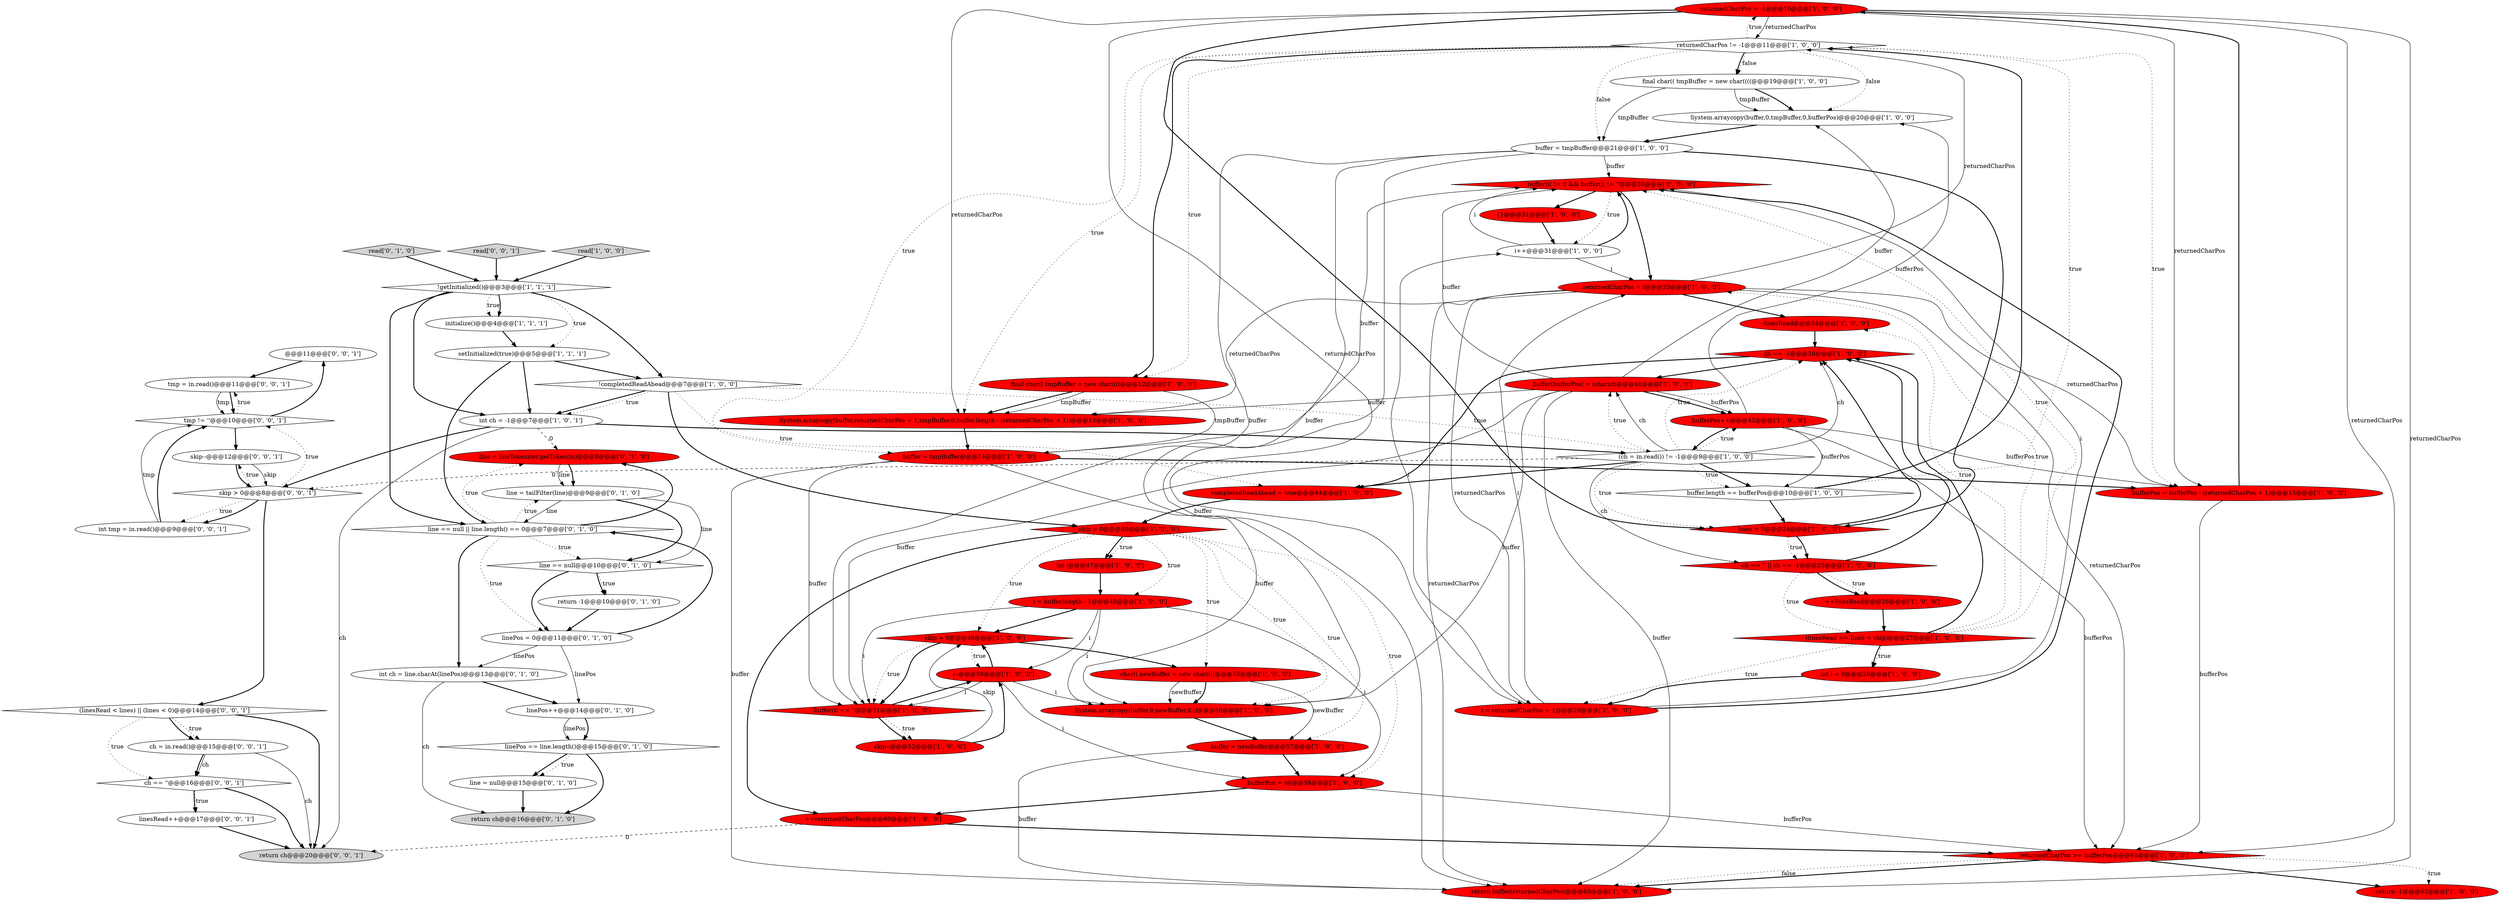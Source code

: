 digraph {
62 [style = filled, label = "@@@11@@@['0', '0', '1']", fillcolor = white, shape = ellipse image = "AAA0AAABBB3BBB"];
36 [style = filled, label = "returnedCharPos = -1@@@16@@@['1', '0', '0']", fillcolor = red, shape = ellipse image = "AAA1AAABBB1BBB"];
64 [style = filled, label = "read['0', '0', '1']", fillcolor = lightgray, shape = diamond image = "AAA0AAABBB3BBB"];
53 [style = filled, label = "return ch@@@16@@@['0', '1', '0']", fillcolor = lightgray, shape = ellipse image = "AAA0AAABBB2BBB"];
29 [style = filled, label = "char(( newBuffer = new char((((@@@55@@@['1', '0', '0']", fillcolor = red, shape = ellipse image = "AAA1AAABBB1BBB"];
22 [style = filled, label = "int i = 0@@@28@@@['1', '0', '0']", fillcolor = red, shape = ellipse image = "AAA1AAABBB1BBB"];
69 [style = filled, label = "skip--@@@12@@@['0', '0', '1']", fillcolor = white, shape = ellipse image = "AAA0AAABBB3BBB"];
54 [style = filled, label = "linePos++@@@14@@@['0', '1', '0']", fillcolor = white, shape = ellipse image = "AAA0AAABBB2BBB"];
6 [style = filled, label = "final char(( tmpBuffer = new char((((@@@19@@@['1', '0', '0']", fillcolor = white, shape = ellipse image = "AAA0AAABBB1BBB"];
32 [style = filled, label = "(ch = in.read()) != -1@@@9@@@['1', '0', '0']", fillcolor = white, shape = diamond image = "AAA0AAABBB1BBB"];
61 [style = filled, label = "(linesRead < lines) || (lines < 0)@@@14@@@['0', '0', '1']", fillcolor = white, shape = diamond image = "AAA0AAABBB3BBB"];
37 [style = filled, label = "returnedCharPos != -1@@@11@@@['1', '0', '0']", fillcolor = white, shape = diamond image = "AAA0AAABBB1BBB"];
20 [style = filled, label = "bufferPos++@@@42@@@['1', '0', '0']", fillcolor = red, shape = ellipse image = "AAA1AAABBB1BBB"];
1 [style = filled, label = "return buffer(returnedCharPos(@@@65@@@['1', '0', '0']", fillcolor = red, shape = ellipse image = "AAA1AAABBB1BBB"];
11 [style = filled, label = "skip > 0@@@46@@@['1', '0', '0']", fillcolor = red, shape = diamond image = "AAA1AAABBB1BBB"];
5 [style = filled, label = "initialize()@@@4@@@['1', '1', '1']", fillcolor = white, shape = ellipse image = "AAA0AAABBB1BBB"];
52 [style = filled, label = "int ch = line.charAt(linePos)@@@13@@@['0', '1', '0']", fillcolor = white, shape = ellipse image = "AAA0AAABBB2BBB"];
39 [style = filled, label = "(linesRead == lines + skip)@@@27@@@['1', '0', '0']", fillcolor = red, shape = diamond image = "AAA1AAABBB1BBB"];
55 [style = filled, label = "linePos == line.length()@@@15@@@['0', '1', '0']", fillcolor = white, shape = diamond image = "AAA0AAABBB2BBB"];
58 [style = filled, label = "line == null || line.length() == 0@@@7@@@['0', '1', '0']", fillcolor = white, shape = diamond image = "AAA0AAABBB2BBB"];
65 [style = filled, label = "int tmp = in.read()@@@9@@@['0', '0', '1']", fillcolor = white, shape = ellipse image = "AAA0AAABBB3BBB"];
27 [style = filled, label = "++linesRead@@@26@@@['1', '0', '0']", fillcolor = red, shape = ellipse image = "AAA1AAABBB1BBB"];
57 [style = filled, label = "line = tailFilter(line)@@@9@@@['0', '1', '0']", fillcolor = white, shape = ellipse image = "AAA0AAABBB2BBB"];
8 [style = filled, label = "buffer = newBuffer@@@57@@@['1', '0', '0']", fillcolor = red, shape = ellipse image = "AAA1AAABBB1BBB"];
41 [style = filled, label = "buffer(bufferPos( = (char)ch@@@41@@@['1', '0', '0']", fillcolor = red, shape = ellipse image = "AAA1AAABBB1BBB"];
67 [style = filled, label = "skip > 0@@@8@@@['0', '0', '1']", fillcolor = white, shape = diamond image = "AAA0AAABBB3BBB"];
40 [style = filled, label = "ch == '' || ch == -1@@@25@@@['1', '0', '0']", fillcolor = red, shape = diamond image = "AAA1AAABBB1BBB"];
28 [style = filled, label = "ch == -1@@@38@@@['1', '0', '0']", fillcolor = red, shape = diamond image = "AAA1AAABBB1BBB"];
30 [style = filled, label = "buffer = tmpBuffer@@@14@@@['1', '0', '0']", fillcolor = red, shape = ellipse image = "AAA1AAABBB1BBB"];
60 [style = filled, label = "ch = in.read()@@@15@@@['0', '0', '1']", fillcolor = white, shape = ellipse image = "AAA0AAABBB3BBB"];
63 [style = filled, label = "linesRead++@@@17@@@['0', '0', '1']", fillcolor = white, shape = ellipse image = "AAA0AAABBB3BBB"];
15 [style = filled, label = "skip--@@@52@@@['1', '0', '0']", fillcolor = red, shape = ellipse image = "AAA1AAABBB1BBB"];
0 [style = filled, label = "i++@@@31@@@['1', '0', '0']", fillcolor = white, shape = ellipse image = "AAA0AAABBB1BBB"];
18 [style = filled, label = "returnedCharPos = i@@@33@@@['1', '0', '0']", fillcolor = red, shape = ellipse image = "AAA1AAABBB1BBB"];
46 [style = filled, label = "System.arraycopy(buffer,returnedCharPos + 1,tmpBuffer,0,buffer.length - (returnedCharPos + 1))@@@13@@@['1', '0', '0']", fillcolor = red, shape = ellipse image = "AAA1AAABBB1BBB"];
24 [style = filled, label = "buffer(i( != 0 && buffer(i( != ''@@@30@@@['1', '0', '0']", fillcolor = red, shape = diamond image = "AAA1AAABBB1BBB"];
12 [style = filled, label = "setInitialized(true)@@@5@@@['1', '1', '1']", fillcolor = white, shape = ellipse image = "AAA0AAABBB1BBB"];
13 [style = filled, label = "returnedCharPos >= bufferPos@@@61@@@['1', '0', '0']", fillcolor = red, shape = diamond image = "AAA1AAABBB1BBB"];
21 [style = filled, label = "!completedReadAhead@@@7@@@['1', '0', '0']", fillcolor = white, shape = diamond image = "AAA0AAABBB1BBB"];
14 [style = filled, label = "lines > 0@@@24@@@['1', '0', '0']", fillcolor = red, shape = diamond image = "AAA1AAABBB1BBB"];
7 [style = filled, label = "i = returnedCharPos + 1@@@29@@@['1', '0', '0']", fillcolor = red, shape = ellipse image = "AAA1AAABBB1BBB"];
17 [style = filled, label = "bufferPos = i@@@58@@@['1', '0', '0']", fillcolor = red, shape = ellipse image = "AAA1AAABBB1BBB"];
34 [style = filled, label = "!getInitialized()@@@3@@@['1', '1', '1']", fillcolor = white, shape = diamond image = "AAA0AAABBB1BBB"];
38 [style = filled, label = "bufferPos = bufferPos - (returnedCharPos + 1)@@@15@@@['1', '0', '0']", fillcolor = red, shape = ellipse image = "AAA1AAABBB1BBB"];
42 [style = filled, label = "read['1', '0', '0']", fillcolor = lightgray, shape = diamond image = "AAA0AAABBB1BBB"];
48 [style = filled, label = "line = null@@@15@@@['0', '1', '0']", fillcolor = white, shape = ellipse image = "AAA0AAABBB2BBB"];
50 [style = filled, label = "read['0', '1', '0']", fillcolor = lightgray, shape = diamond image = "AAA0AAABBB2BBB"];
70 [style = filled, label = "return ch@@@20@@@['0', '0', '1']", fillcolor = lightgray, shape = ellipse image = "AAA0AAABBB3BBB"];
66 [style = filled, label = "tmp != ''@@@10@@@['0', '0', '1']", fillcolor = white, shape = diamond image = "AAA0AAABBB3BBB"];
3 [style = filled, label = "int i@@@47@@@['1', '0', '0']", fillcolor = red, shape = ellipse image = "AAA1AAABBB1BBB"];
23 [style = filled, label = "buffer.length == bufferPos@@@10@@@['1', '0', '0']", fillcolor = white, shape = diamond image = "AAA0AAABBB1BBB"];
10 [style = filled, label = "--linesRead@@@34@@@['1', '0', '0']", fillcolor = red, shape = ellipse image = "AAA1AAABBB1BBB"];
4 [style = filled, label = "return -1@@@62@@@['1', '0', '0']", fillcolor = red, shape = ellipse image = "AAA1AAABBB1BBB"];
25 [style = filled, label = "skip > 0@@@49@@@['1', '0', '0']", fillcolor = red, shape = diamond image = "AAA1AAABBB1BBB"];
9 [style = filled, label = "++returnedCharPos@@@60@@@['1', '0', '0']", fillcolor = red, shape = ellipse image = "AAA1AAABBB1BBB"];
16 [style = filled, label = "i = buffer.length - 1@@@48@@@['1', '0', '0']", fillcolor = red, shape = ellipse image = "AAA1AAABBB1BBB"];
44 [style = filled, label = "int ch = -1@@@7@@@['1', '0', '1']", fillcolor = white, shape = ellipse image = "AAA0AAABBB1BBB"];
47 [style = filled, label = "line == null@@@10@@@['0', '1', '0']", fillcolor = white, shape = diamond image = "AAA0AAABBB2BBB"];
49 [style = filled, label = "return -1@@@10@@@['0', '1', '0']", fillcolor = white, shape = ellipse image = "AAA0AAABBB2BBB"];
68 [style = filled, label = "tmp = in.read()@@@11@@@['0', '0', '1']", fillcolor = white, shape = ellipse image = "AAA0AAABBB3BBB"];
26 [style = filled, label = "buffer = tmpBuffer@@@21@@@['1', '0', '0']", fillcolor = white, shape = ellipse image = "AAA0AAABBB1BBB"];
33 [style = filled, label = "i--@@@50@@@['1', '0', '0']", fillcolor = red, shape = ellipse image = "AAA1AAABBB1BBB"];
35 [style = filled, label = "buffer(i( == ''@@@51@@@['1', '0', '0']", fillcolor = red, shape = diamond image = "AAA1AAABBB1BBB"];
43 [style = filled, label = "completedReadAhead = true@@@44@@@['1', '0', '0']", fillcolor = red, shape = ellipse image = "AAA1AAABBB1BBB"];
45 [style = filled, label = "final char(( tmpBuffer = new char((((@@@12@@@['1', '0', '0']", fillcolor = red, shape = ellipse image = "AAA1AAABBB1BBB"];
56 [style = filled, label = "linePos = 0@@@11@@@['0', '1', '0']", fillcolor = white, shape = ellipse image = "AAA0AAABBB2BBB"];
59 [style = filled, label = "ch == ''@@@16@@@['0', '0', '1']", fillcolor = white, shape = diamond image = "AAA0AAABBB3BBB"];
2 [style = filled, label = "System.arraycopy(buffer,0,tmpBuffer,0,bufferPos)@@@20@@@['1', '0', '0']", fillcolor = white, shape = ellipse image = "AAA0AAABBB1BBB"];
51 [style = filled, label = "line = lineTokenizer.getToken(in)@@@8@@@['0', '1', '0']", fillcolor = red, shape = ellipse image = "AAA1AAABBB2BBB"];
19 [style = filled, label = "{}@@@31@@@['1', '0', '0']", fillcolor = red, shape = ellipse image = "AAA1AAABBB1BBB"];
31 [style = filled, label = "System.arraycopy(buffer,0,newBuffer,0,i)@@@56@@@['1', '0', '0']", fillcolor = red, shape = ellipse image = "AAA1AAABBB1BBB"];
54->55 [style = bold, label=""];
34->12 [style = dotted, label="true"];
40->39 [style = dotted, label="true"];
38->13 [style = solid, label="bufferPos"];
32->28 [style = dotted, label="true"];
2->26 [style = bold, label=""];
66->68 [style = dotted, label="true"];
39->22 [style = dotted, label="true"];
32->23 [style = bold, label=""];
12->44 [style = bold, label=""];
32->41 [style = solid, label="ch"];
0->18 [style = solid, label="i"];
39->24 [style = dotted, label="true"];
17->9 [style = bold, label=""];
25->35 [style = dotted, label="true"];
39->18 [style = dotted, label="true"];
68->66 [style = bold, label=""];
65->66 [style = solid, label="tmp"];
14->28 [style = bold, label=""];
41->31 [style = solid, label="buffer"];
66->62 [style = bold, label=""];
30->24 [style = solid, label="buffer"];
25->29 [style = bold, label=""];
3->16 [style = bold, label=""];
30->35 [style = solid, label="buffer"];
41->1 [style = solid, label="buffer"];
11->9 [style = bold, label=""];
25->35 [style = bold, label=""];
41->20 [style = bold, label=""];
45->46 [style = solid, label="tmpBuffer"];
69->67 [style = solid, label="skip"];
13->1 [style = bold, label=""];
34->58 [style = bold, label=""];
47->49 [style = bold, label=""];
55->48 [style = bold, label=""];
37->38 [style = dotted, label="true"];
6->26 [style = solid, label="tmpBuffer"];
11->31 [style = dotted, label="true"];
35->15 [style = dotted, label="true"];
18->7 [style = solid, label="returnedCharPos"];
28->43 [style = bold, label=""];
33->25 [style = bold, label=""];
29->8 [style = solid, label="newBuffer"];
26->1 [style = solid, label="buffer"];
0->24 [style = bold, label=""];
18->37 [style = solid, label="returnedCharPos"];
57->58 [style = solid, label="line"];
37->36 [style = dotted, label="true"];
49->56 [style = bold, label=""];
36->1 [style = solid, label="returnedCharPos"];
11->8 [style = dotted, label="true"];
58->51 [style = dotted, label="true"];
64->34 [style = bold, label=""];
36->13 [style = solid, label="returnedCharPos"];
37->2 [style = dotted, label="false"];
26->31 [style = solid, label="buffer"];
55->48 [style = dotted, label="true"];
13->4 [style = dotted, label="true"];
44->51 [style = dashed, label="0"];
30->1 [style = solid, label="buffer"];
33->31 [style = solid, label="i"];
21->44 [style = bold, label=""];
24->19 [style = bold, label=""];
12->21 [style = bold, label=""];
32->28 [style = solid, label="ch"];
58->47 [style = dotted, label="true"];
61->60 [style = dotted, label="true"];
26->14 [style = bold, label=""];
18->38 [style = solid, label="returnedCharPos"];
65->66 [style = bold, label=""];
21->32 [style = dotted, label="true"];
7->18 [style = solid, label="i"];
7->24 [style = solid, label="i"];
29->31 [style = solid, label="newBuffer"];
60->70 [style = solid, label="ch"];
36->14 [style = bold, label=""];
24->18 [style = bold, label=""];
45->30 [style = solid, label="tmpBuffer"];
37->45 [style = dotted, label="true"];
22->7 [style = bold, label=""];
67->61 [style = bold, label=""];
37->46 [style = dotted, label="true"];
66->69 [style = bold, label=""];
6->2 [style = bold, label=""];
23->14 [style = bold, label=""];
47->49 [style = dotted, label="true"];
39->22 [style = bold, label=""];
43->11 [style = bold, label=""];
8->17 [style = bold, label=""];
56->58 [style = bold, label=""];
60->59 [style = solid, label="ch"];
7->24 [style = bold, label=""];
37->6 [style = dotted, label="false"];
18->1 [style = solid, label="returnedCharPos"];
23->37 [style = bold, label=""];
21->11 [style = bold, label=""];
58->51 [style = bold, label=""];
33->35 [style = solid, label="i"];
57->47 [style = solid, label="line"];
44->32 [style = bold, label=""];
24->0 [style = dotted, label="true"];
59->63 [style = bold, label=""];
11->16 [style = dotted, label="true"];
39->10 [style = dotted, label="true"];
37->45 [style = bold, label=""];
62->68 [style = bold, label=""];
26->24 [style = solid, label="buffer"];
45->46 [style = bold, label=""];
61->70 [style = bold, label=""];
18->46 [style = solid, label="returnedCharPos"];
33->17 [style = solid, label="i"];
16->35 [style = solid, label="i"];
44->70 [style = solid, label="ch"];
9->70 [style = dashed, label="0"];
41->2 [style = solid, label="buffer"];
52->54 [style = bold, label=""];
15->33 [style = bold, label=""];
50->34 [style = bold, label=""];
67->65 [style = dotted, label="true"];
41->35 [style = solid, label="buffer"];
6->2 [style = solid, label="tmpBuffer"];
47->56 [style = bold, label=""];
35->15 [style = bold, label=""];
58->56 [style = dotted, label="true"];
11->29 [style = dotted, label="true"];
32->20 [style = dotted, label="true"];
11->17 [style = dotted, label="true"];
16->31 [style = solid, label="i"];
63->70 [style = bold, label=""];
61->59 [style = dotted, label="true"];
44->67 [style = bold, label=""];
41->24 [style = solid, label="buffer"];
32->14 [style = dotted, label="true"];
37->26 [style = dotted, label="false"];
67->66 [style = dotted, label="true"];
19->0 [style = bold, label=""];
28->41 [style = bold, label=""];
20->23 [style = solid, label="bufferPos"];
14->40 [style = dotted, label="true"];
13->1 [style = dotted, label="false"];
20->38 [style = solid, label="bufferPos"];
27->39 [style = bold, label=""];
32->40 [style = solid, label="ch"];
46->30 [style = bold, label=""];
8->1 [style = solid, label="buffer"];
18->10 [style = bold, label=""];
11->3 [style = bold, label=""];
40->27 [style = bold, label=""];
36->38 [style = solid, label="returnedCharPos"];
41->20 [style = solid, label="bufferPos"];
59->70 [style = bold, label=""];
34->44 [style = bold, label=""];
41->46 [style = solid, label="buffer"];
36->7 [style = solid, label="returnedCharPos"];
67->69 [style = dotted, label="true"];
32->67 [style = dashed, label="0"];
30->31 [style = solid, label="buffer"];
51->57 [style = bold, label=""];
40->27 [style = dotted, label="true"];
57->47 [style = bold, label=""];
16->33 [style = solid, label="i"];
11->3 [style = dotted, label="true"];
56->54 [style = solid, label="linePos"];
31->8 [style = bold, label=""];
34->21 [style = bold, label=""];
21->43 [style = dotted, label="true"];
26->35 [style = solid, label="buffer"];
51->57 [style = solid, label="line"];
25->33 [style = dotted, label="true"];
34->5 [style = dotted, label="true"];
17->13 [style = solid, label="bufferPos"];
30->38 [style = bold, label=""];
42->34 [style = bold, label=""];
20->2 [style = solid, label="bufferPos"];
36->46 [style = solid, label="returnedCharPos"];
10->28 [style = bold, label=""];
61->60 [style = bold, label=""];
32->41 [style = dotted, label="true"];
69->67 [style = bold, label=""];
16->17 [style = solid, label="i"];
34->5 [style = bold, label=""];
32->23 [style = dotted, label="true"];
58->57 [style = dotted, label="true"];
15->25 [style = solid, label="skip"];
29->31 [style = bold, label=""];
35->33 [style = bold, label=""];
20->32 [style = bold, label=""];
38->36 [style = bold, label=""];
16->25 [style = bold, label=""];
7->0 [style = solid, label="i"];
20->13 [style = solid, label="bufferPos"];
48->53 [style = bold, label=""];
40->28 [style = bold, label=""];
32->43 [style = bold, label=""];
60->59 [style = bold, label=""];
37->6 [style = bold, label=""];
54->55 [style = solid, label="linePos"];
67->65 [style = bold, label=""];
68->66 [style = solid, label="tmp"];
39->28 [style = bold, label=""];
37->30 [style = dotted, label="true"];
23->37 [style = dotted, label="true"];
11->25 [style = dotted, label="true"];
21->44 [style = dotted, label="true"];
5->12 [style = bold, label=""];
18->13 [style = solid, label="returnedCharPos"];
52->53 [style = solid, label="ch"];
55->53 [style = bold, label=""];
0->24 [style = solid, label="i"];
59->63 [style = dotted, label="true"];
58->52 [style = bold, label=""];
36->37 [style = solid, label="returnedCharPos"];
14->40 [style = bold, label=""];
39->7 [style = dotted, label="true"];
12->58 [style = bold, label=""];
56->52 [style = solid, label="linePos"];
9->13 [style = bold, label=""];
13->4 [style = bold, label=""];
}
